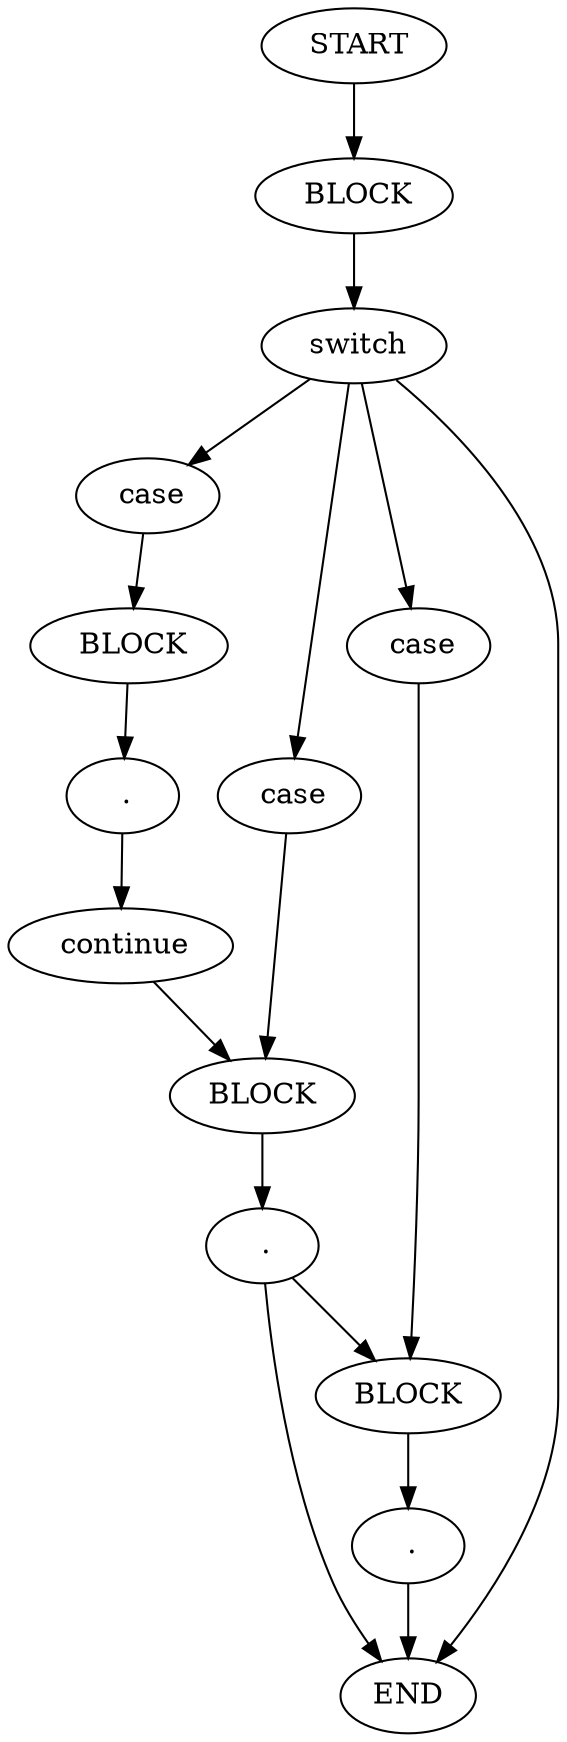digraph testGraph {
2[label=" START"]
5[label="BLOCK"]
2 -> 5[color=black]
5[label=" BLOCK"]
11[label="switch"]
5 -> 11[color=black]
11[label=" switch"]
12[label="case"]
11 -> 12[color=black]
20[label="case"]
11 -> 20[color=black]
27[label="case"]
11 -> 27[color=black]
3[label="END"]
11 -> 3[color=black]
12[label=" case"]
14[label="BLOCK"]
12 -> 14[color=black]
20[label=" case"]
22[label="BLOCK"]
20 -> 22[color=black]
27[label=" case"]
29[label="BLOCK"]
27 -> 29[color=black]
3[label=" END"]
14[label=" BLOCK"]
15[label="."]
14 -> 15[color=black]
22[label=" BLOCK"]
23[label="."]
22 -> 23[color=black]
29[label=" BLOCK"]
30[label="."]
29 -> 30[color=black]
15[label=" ."]
19[label="continue"]
15 -> 19[color=black]
23[label=" ."]
29[label="BLOCK"]
23 -> 29[color=black]
3[label="END"]
23 -> 3[color=black]
30[label=" ."]
3[label="END"]
30 -> 3[color=black]
19[label=" continue"]
22[label="BLOCK"]
19 -> 22[color=black]
}
